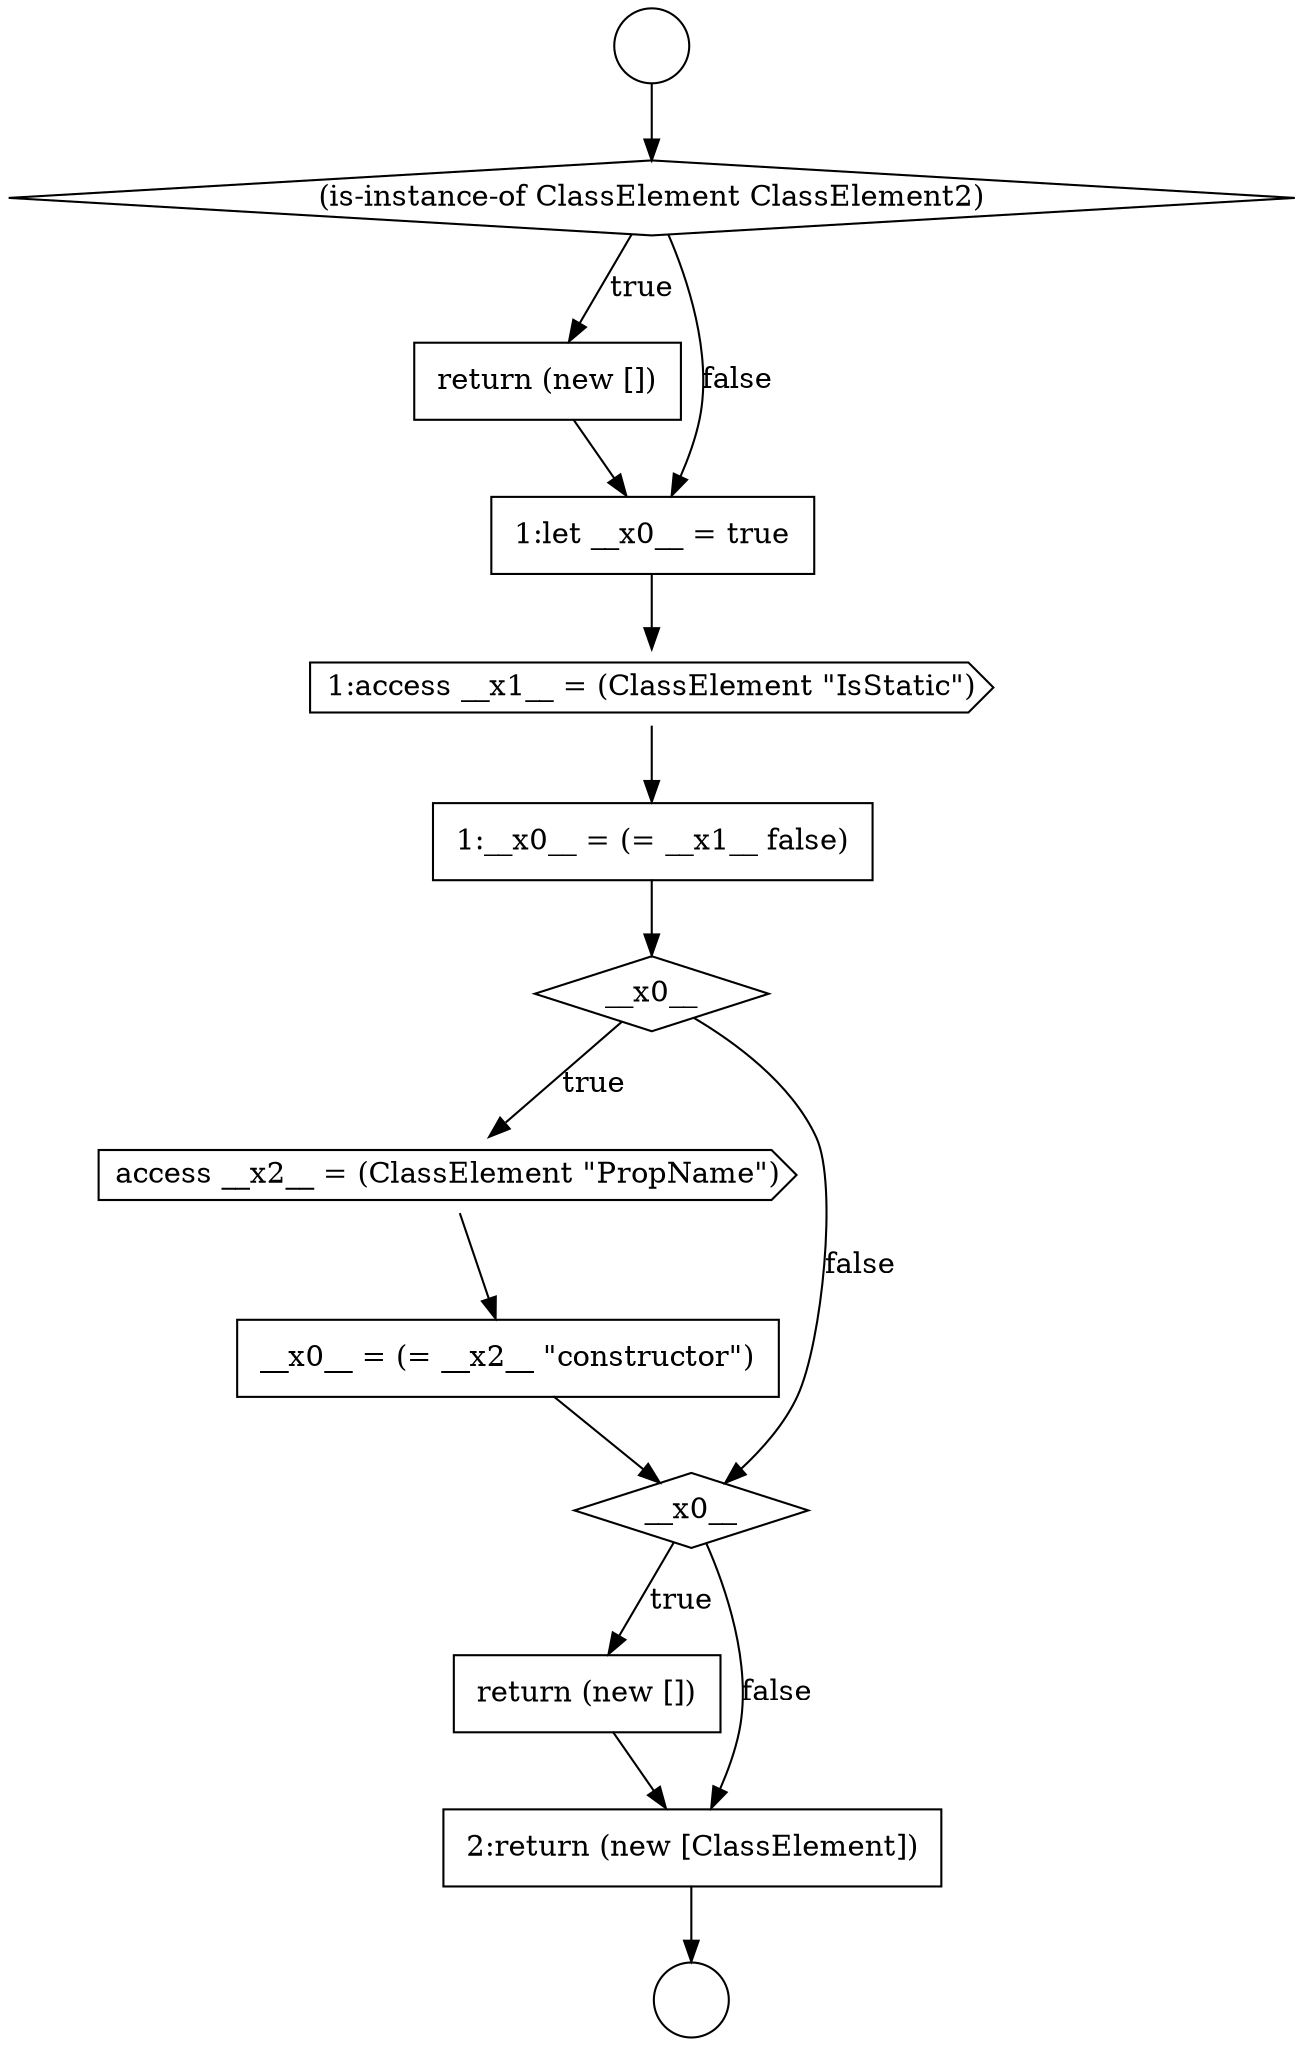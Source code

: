 digraph {
  node8988 [shape=diamond, label=<<font color="black">__x0__</font>> color="black" fillcolor="white" style=filled]
  node8981 [shape=circle label=" " color="black" fillcolor="white" style=filled]
  node8992 [shape=none, margin=0, label=<<font color="black">
    <table border="0" cellborder="1" cellspacing="0" cellpadding="10">
      <tr><td align="left">return (new [])</td></tr>
    </table>
  </font>> color="black" fillcolor="white" style=filled]
  node8984 [shape=none, margin=0, label=<<font color="black">
    <table border="0" cellborder="1" cellspacing="0" cellpadding="10">
      <tr><td align="left">return (new [])</td></tr>
    </table>
  </font>> color="black" fillcolor="white" style=filled]
  node8985 [shape=none, margin=0, label=<<font color="black">
    <table border="0" cellborder="1" cellspacing="0" cellpadding="10">
      <tr><td align="left">1:let __x0__ = true</td></tr>
    </table>
  </font>> color="black" fillcolor="white" style=filled]
  node8989 [shape=cds, label=<<font color="black">access __x2__ = (ClassElement &quot;PropName&quot;)</font>> color="black" fillcolor="white" style=filled]
  node8993 [shape=none, margin=0, label=<<font color="black">
    <table border="0" cellborder="1" cellspacing="0" cellpadding="10">
      <tr><td align="left">2:return (new [ClassElement])</td></tr>
    </table>
  </font>> color="black" fillcolor="white" style=filled]
  node8986 [shape=cds, label=<<font color="black">1:access __x1__ = (ClassElement &quot;IsStatic&quot;)</font>> color="black" fillcolor="white" style=filled]
  node8983 [shape=diamond, label=<<font color="black">(is-instance-of ClassElement ClassElement2)</font>> color="black" fillcolor="white" style=filled]
  node8990 [shape=none, margin=0, label=<<font color="black">
    <table border="0" cellborder="1" cellspacing="0" cellpadding="10">
      <tr><td align="left">__x0__ = (= __x2__ &quot;constructor&quot;)</td></tr>
    </table>
  </font>> color="black" fillcolor="white" style=filled]
  node8982 [shape=circle label=" " color="black" fillcolor="white" style=filled]
  node8987 [shape=none, margin=0, label=<<font color="black">
    <table border="0" cellborder="1" cellspacing="0" cellpadding="10">
      <tr><td align="left">1:__x0__ = (= __x1__ false)</td></tr>
    </table>
  </font>> color="black" fillcolor="white" style=filled]
  node8991 [shape=diamond, label=<<font color="black">__x0__</font>> color="black" fillcolor="white" style=filled]
  node8984 -> node8985 [ color="black"]
  node8992 -> node8993 [ color="black"]
  node8991 -> node8992 [label=<<font color="black">true</font>> color="black"]
  node8991 -> node8993 [label=<<font color="black">false</font>> color="black"]
  node8990 -> node8991 [ color="black"]
  node8983 -> node8984 [label=<<font color="black">true</font>> color="black"]
  node8983 -> node8985 [label=<<font color="black">false</font>> color="black"]
  node8989 -> node8990 [ color="black"]
  node8988 -> node8989 [label=<<font color="black">true</font>> color="black"]
  node8988 -> node8991 [label=<<font color="black">false</font>> color="black"]
  node8986 -> node8987 [ color="black"]
  node8985 -> node8986 [ color="black"]
  node8981 -> node8983 [ color="black"]
  node8993 -> node8982 [ color="black"]
  node8987 -> node8988 [ color="black"]
}
